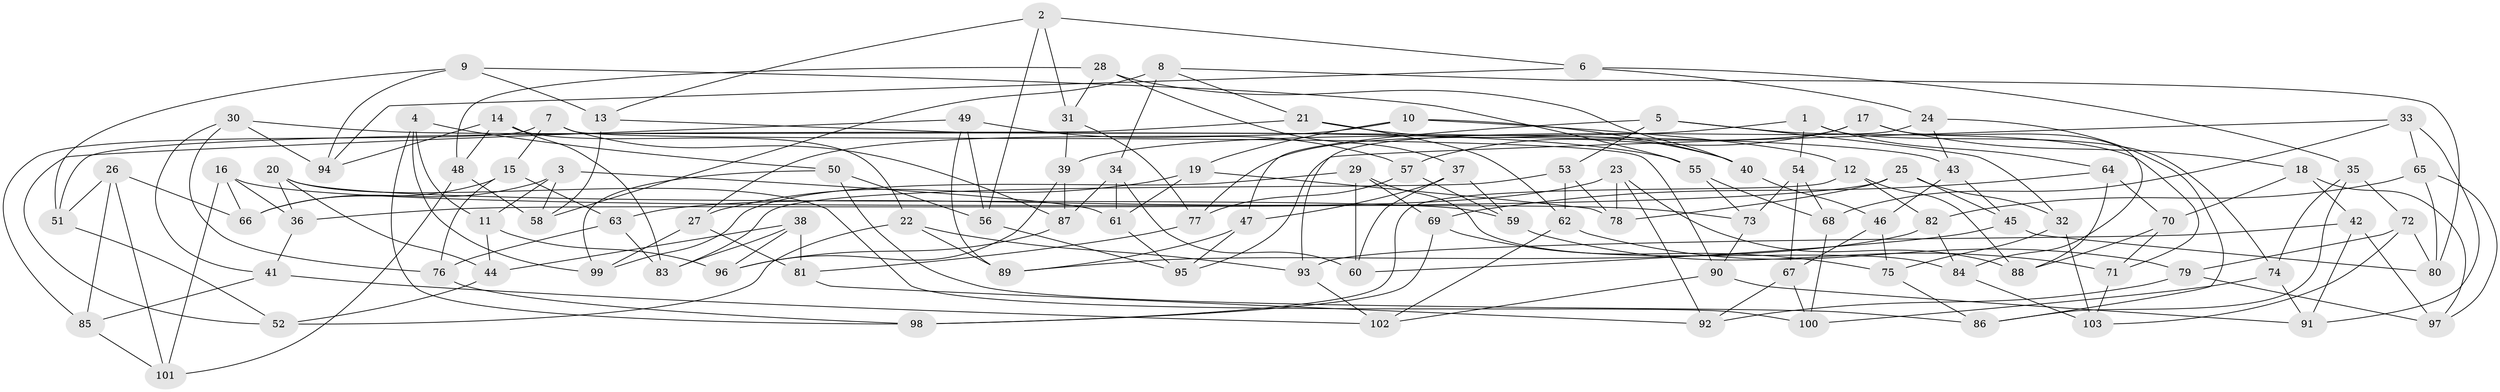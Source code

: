 // Generated by graph-tools (version 1.1) at 2025/50/03/09/25 03:50:53]
// undirected, 103 vertices, 206 edges
graph export_dot {
graph [start="1"]
  node [color=gray90,style=filled];
  1;
  2;
  3;
  4;
  5;
  6;
  7;
  8;
  9;
  10;
  11;
  12;
  13;
  14;
  15;
  16;
  17;
  18;
  19;
  20;
  21;
  22;
  23;
  24;
  25;
  26;
  27;
  28;
  29;
  30;
  31;
  32;
  33;
  34;
  35;
  36;
  37;
  38;
  39;
  40;
  41;
  42;
  43;
  44;
  45;
  46;
  47;
  48;
  49;
  50;
  51;
  52;
  53;
  54;
  55;
  56;
  57;
  58;
  59;
  60;
  61;
  62;
  63;
  64;
  65;
  66;
  67;
  68;
  69;
  70;
  71;
  72;
  73;
  74;
  75;
  76;
  77;
  78;
  79;
  80;
  81;
  82;
  83;
  84;
  85;
  86;
  87;
  88;
  89;
  90;
  91;
  92;
  93;
  94;
  95;
  96;
  97;
  98;
  99;
  100;
  101;
  102;
  103;
  1 -- 74;
  1 -- 54;
  1 -- 39;
  1 -- 64;
  2 -- 56;
  2 -- 31;
  2 -- 13;
  2 -- 6;
  3 -- 66;
  3 -- 58;
  3 -- 11;
  3 -- 61;
  4 -- 11;
  4 -- 99;
  4 -- 98;
  4 -- 50;
  5 -- 53;
  5 -- 32;
  5 -- 47;
  5 -- 71;
  6 -- 94;
  6 -- 35;
  6 -- 24;
  7 -- 85;
  7 -- 15;
  7 -- 90;
  7 -- 87;
  8 -- 58;
  8 -- 80;
  8 -- 21;
  8 -- 34;
  9 -- 55;
  9 -- 51;
  9 -- 13;
  9 -- 94;
  10 -- 27;
  10 -- 40;
  10 -- 19;
  10 -- 12;
  11 -- 44;
  11 -- 96;
  12 -- 98;
  12 -- 88;
  12 -- 82;
  13 -- 55;
  13 -- 58;
  14 -- 83;
  14 -- 94;
  14 -- 48;
  14 -- 22;
  15 -- 76;
  15 -- 66;
  15 -- 63;
  16 -- 66;
  16 -- 101;
  16 -- 73;
  16 -- 36;
  17 -- 18;
  17 -- 57;
  17 -- 84;
  17 -- 77;
  18 -- 42;
  18 -- 97;
  18 -- 70;
  19 -- 61;
  19 -- 27;
  19 -- 78;
  20 -- 100;
  20 -- 36;
  20 -- 44;
  20 -- 59;
  21 -- 62;
  21 -- 51;
  21 -- 40;
  22 -- 89;
  22 -- 52;
  22 -- 93;
  23 -- 63;
  23 -- 88;
  23 -- 78;
  23 -- 92;
  24 -- 86;
  24 -- 93;
  24 -- 43;
  25 -- 36;
  25 -- 32;
  25 -- 78;
  25 -- 45;
  26 -- 66;
  26 -- 101;
  26 -- 85;
  26 -- 51;
  27 -- 81;
  27 -- 99;
  28 -- 48;
  28 -- 40;
  28 -- 37;
  28 -- 31;
  29 -- 60;
  29 -- 84;
  29 -- 69;
  29 -- 99;
  30 -- 43;
  30 -- 94;
  30 -- 41;
  30 -- 76;
  31 -- 39;
  31 -- 77;
  32 -- 75;
  32 -- 103;
  33 -- 91;
  33 -- 95;
  33 -- 68;
  33 -- 65;
  34 -- 61;
  34 -- 60;
  34 -- 87;
  35 -- 74;
  35 -- 86;
  35 -- 72;
  36 -- 41;
  37 -- 59;
  37 -- 60;
  37 -- 47;
  38 -- 44;
  38 -- 81;
  38 -- 83;
  38 -- 96;
  39 -- 96;
  39 -- 87;
  40 -- 46;
  41 -- 85;
  41 -- 102;
  42 -- 97;
  42 -- 93;
  42 -- 91;
  43 -- 46;
  43 -- 45;
  44 -- 52;
  45 -- 60;
  45 -- 80;
  46 -- 67;
  46 -- 75;
  47 -- 95;
  47 -- 89;
  48 -- 101;
  48 -- 58;
  49 -- 89;
  49 -- 52;
  49 -- 56;
  49 -- 57;
  50 -- 99;
  50 -- 86;
  50 -- 56;
  51 -- 52;
  53 -- 78;
  53 -- 62;
  53 -- 83;
  54 -- 68;
  54 -- 73;
  54 -- 67;
  55 -- 68;
  55 -- 73;
  56 -- 95;
  57 -- 77;
  57 -- 59;
  59 -- 71;
  61 -- 95;
  62 -- 102;
  62 -- 79;
  63 -- 76;
  63 -- 83;
  64 -- 70;
  64 -- 69;
  64 -- 88;
  65 -- 80;
  65 -- 82;
  65 -- 97;
  67 -- 92;
  67 -- 100;
  68 -- 100;
  69 -- 98;
  69 -- 75;
  70 -- 88;
  70 -- 71;
  71 -- 103;
  72 -- 79;
  72 -- 103;
  72 -- 80;
  73 -- 90;
  74 -- 91;
  74 -- 100;
  75 -- 86;
  76 -- 98;
  77 -- 81;
  79 -- 92;
  79 -- 97;
  81 -- 92;
  82 -- 84;
  82 -- 89;
  84 -- 103;
  85 -- 101;
  87 -- 96;
  90 -- 102;
  90 -- 91;
  93 -- 102;
}
